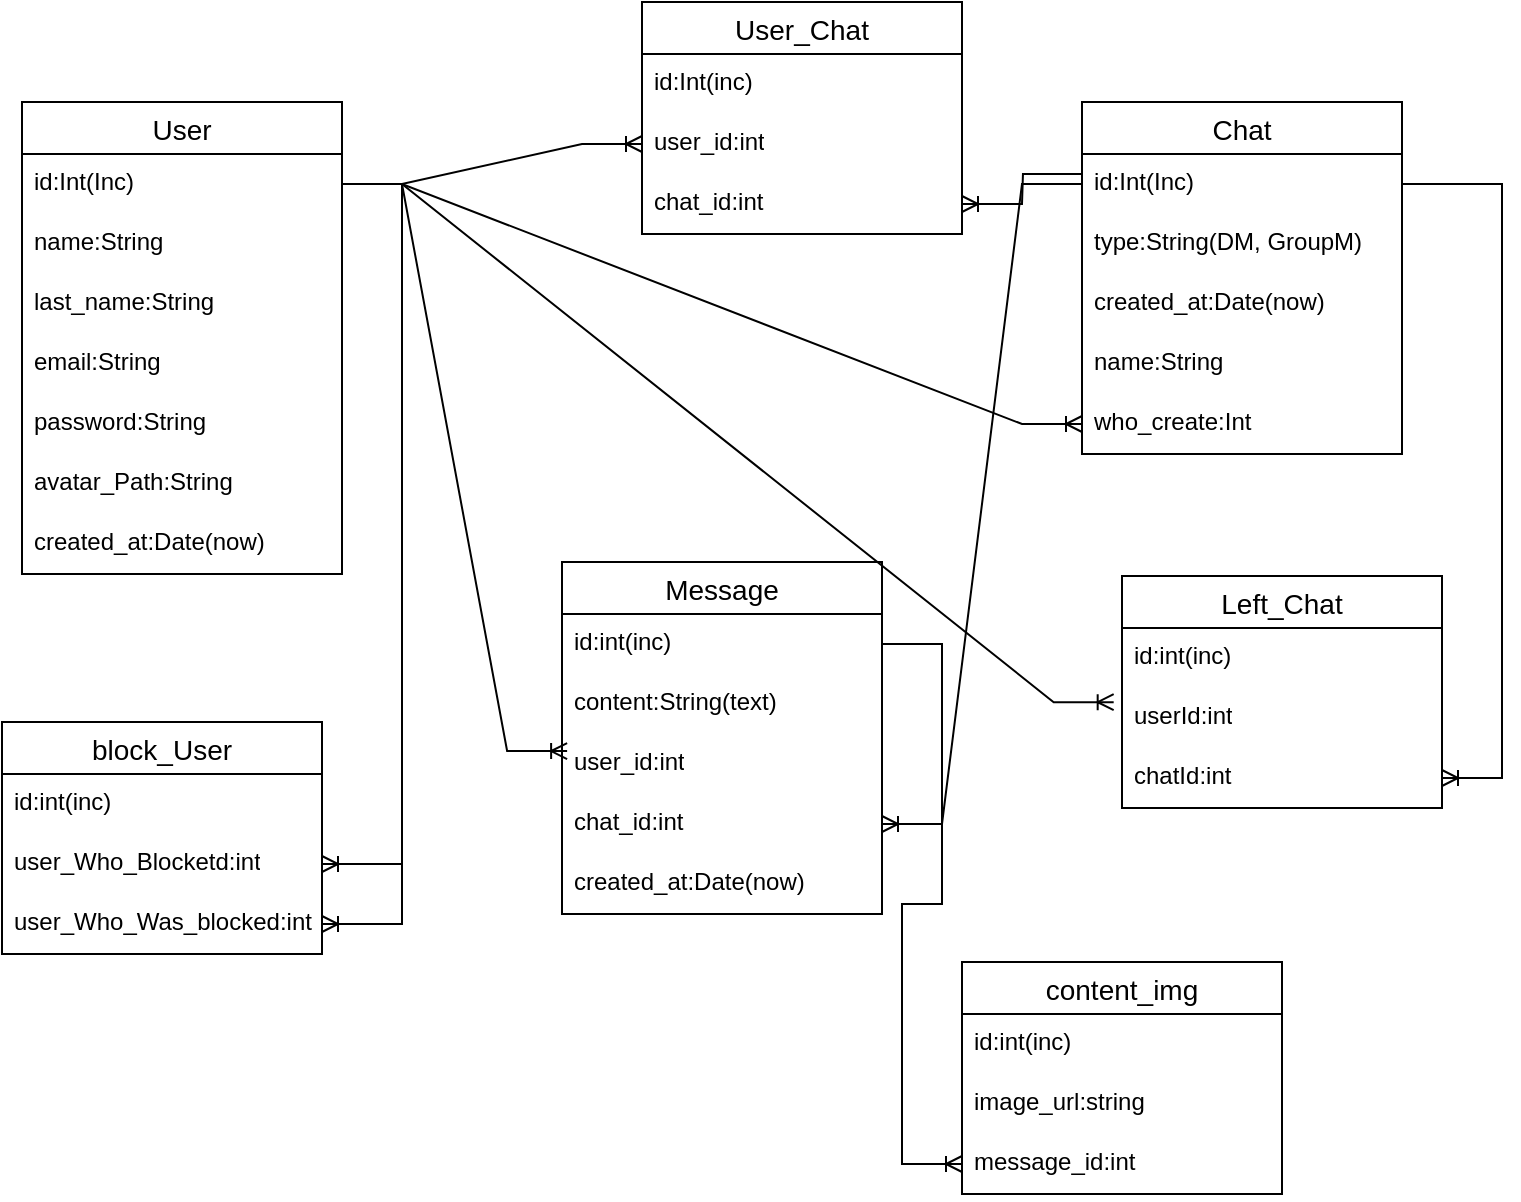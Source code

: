 <mxfile version="21.6.2" type="github">
  <diagram name="Страница 1" id="QmQG7__sX2fGGdicu--L">
    <mxGraphModel dx="864" dy="487" grid="1" gridSize="10" guides="1" tooltips="1" connect="1" arrows="1" fold="1" page="1" pageScale="1" pageWidth="827" pageHeight="1169" math="0" shadow="0">
      <root>
        <mxCell id="0" />
        <mxCell id="1" parent="0" />
        <mxCell id="xha6hpCwvMvkaGBKB4Dv-1" value="User" style="swimlane;fontStyle=0;childLayout=stackLayout;horizontal=1;startSize=26;horizontalStack=0;resizeParent=1;resizeParentMax=0;resizeLast=0;collapsible=1;marginBottom=0;align=center;fontSize=14;" parent="1" vertex="1">
          <mxGeometry x="40" y="200" width="160" height="236" as="geometry" />
        </mxCell>
        <mxCell id="xha6hpCwvMvkaGBKB4Dv-6" value="id:Int(Inc)" style="text;strokeColor=none;fillColor=none;spacingLeft=4;spacingRight=4;overflow=hidden;rotatable=0;points=[[0,0.5],[1,0.5]];portConstraint=eastwest;fontSize=12;whiteSpace=wrap;html=1;" parent="xha6hpCwvMvkaGBKB4Dv-1" vertex="1">
          <mxGeometry y="26" width="160" height="30" as="geometry" />
        </mxCell>
        <mxCell id="xha6hpCwvMvkaGBKB4Dv-2" value="name:String" style="text;strokeColor=none;fillColor=none;spacingLeft=4;spacingRight=4;overflow=hidden;rotatable=0;points=[[0,0.5],[1,0.5]];portConstraint=eastwest;fontSize=12;whiteSpace=wrap;html=1;" parent="xha6hpCwvMvkaGBKB4Dv-1" vertex="1">
          <mxGeometry y="56" width="160" height="30" as="geometry" />
        </mxCell>
        <mxCell id="xha6hpCwvMvkaGBKB4Dv-3" value="last_name:String" style="text;strokeColor=none;fillColor=none;spacingLeft=4;spacingRight=4;overflow=hidden;rotatable=0;points=[[0,0.5],[1,0.5]];portConstraint=eastwest;fontSize=12;whiteSpace=wrap;html=1;" parent="xha6hpCwvMvkaGBKB4Dv-1" vertex="1">
          <mxGeometry y="86" width="160" height="30" as="geometry" />
        </mxCell>
        <mxCell id="xha6hpCwvMvkaGBKB4Dv-4" value="email:String" style="text;strokeColor=none;fillColor=none;spacingLeft=4;spacingRight=4;overflow=hidden;rotatable=0;points=[[0,0.5],[1,0.5]];portConstraint=eastwest;fontSize=12;whiteSpace=wrap;html=1;" parent="xha6hpCwvMvkaGBKB4Dv-1" vertex="1">
          <mxGeometry y="116" width="160" height="30" as="geometry" />
        </mxCell>
        <mxCell id="xha6hpCwvMvkaGBKB4Dv-5" value="password:String" style="text;strokeColor=none;fillColor=none;spacingLeft=4;spacingRight=4;overflow=hidden;rotatable=0;points=[[0,0.5],[1,0.5]];portConstraint=eastwest;fontSize=12;whiteSpace=wrap;html=1;" parent="xha6hpCwvMvkaGBKB4Dv-1" vertex="1">
          <mxGeometry y="146" width="160" height="30" as="geometry" />
        </mxCell>
        <mxCell id="xha6hpCwvMvkaGBKB4Dv-44" value="avatar_Path:String" style="text;strokeColor=none;fillColor=none;spacingLeft=4;spacingRight=4;overflow=hidden;rotatable=0;points=[[0,0.5],[1,0.5]];portConstraint=eastwest;fontSize=12;whiteSpace=wrap;html=1;" parent="xha6hpCwvMvkaGBKB4Dv-1" vertex="1">
          <mxGeometry y="176" width="160" height="30" as="geometry" />
        </mxCell>
        <mxCell id="xha6hpCwvMvkaGBKB4Dv-24" value="created_at:Date(now)" style="text;strokeColor=none;fillColor=none;spacingLeft=4;spacingRight=4;overflow=hidden;rotatable=0;points=[[0,0.5],[1,0.5]];portConstraint=eastwest;fontSize=12;whiteSpace=wrap;html=1;" parent="xha6hpCwvMvkaGBKB4Dv-1" vertex="1">
          <mxGeometry y="206" width="160" height="30" as="geometry" />
        </mxCell>
        <mxCell id="xha6hpCwvMvkaGBKB4Dv-20" value="Chat" style="swimlane;fontStyle=0;childLayout=stackLayout;horizontal=1;startSize=26;horizontalStack=0;resizeParent=1;resizeParentMax=0;resizeLast=0;collapsible=1;marginBottom=0;align=center;fontSize=14;" parent="1" vertex="1">
          <mxGeometry x="570" y="200" width="160" height="176" as="geometry" />
        </mxCell>
        <mxCell id="xha6hpCwvMvkaGBKB4Dv-21" value="id:Int(Inc)" style="text;strokeColor=none;fillColor=none;spacingLeft=4;spacingRight=4;overflow=hidden;rotatable=0;points=[[0,0.5],[1,0.5]];portConstraint=eastwest;fontSize=12;whiteSpace=wrap;html=1;" parent="xha6hpCwvMvkaGBKB4Dv-20" vertex="1">
          <mxGeometry y="26" width="160" height="30" as="geometry" />
        </mxCell>
        <mxCell id="xha6hpCwvMvkaGBKB4Dv-23" value="type:String(DM, GroupM)" style="text;strokeColor=none;fillColor=none;spacingLeft=4;spacingRight=4;overflow=hidden;rotatable=0;points=[[0,0.5],[1,0.5]];portConstraint=eastwest;fontSize=12;whiteSpace=wrap;html=1;" parent="xha6hpCwvMvkaGBKB4Dv-20" vertex="1">
          <mxGeometry y="56" width="160" height="30" as="geometry" />
        </mxCell>
        <mxCell id="xha6hpCwvMvkaGBKB4Dv-22" value="created_at:Date(now)" style="text;strokeColor=none;fillColor=none;spacingLeft=4;spacingRight=4;overflow=hidden;rotatable=0;points=[[0,0.5],[1,0.5]];portConstraint=eastwest;fontSize=12;whiteSpace=wrap;html=1;" parent="xha6hpCwvMvkaGBKB4Dv-20" vertex="1">
          <mxGeometry y="86" width="160" height="30" as="geometry" />
        </mxCell>
        <mxCell id="vWN8GuWYkMTMj4odPVMs-17" value="name:String" style="text;strokeColor=none;fillColor=none;spacingLeft=4;spacingRight=4;overflow=hidden;rotatable=0;points=[[0,0.5],[1,0.5]];portConstraint=eastwest;fontSize=12;whiteSpace=wrap;html=1;" vertex="1" parent="xha6hpCwvMvkaGBKB4Dv-20">
          <mxGeometry y="116" width="160" height="30" as="geometry" />
        </mxCell>
        <mxCell id="vWN8GuWYkMTMj4odPVMs-18" value="who_create:Int" style="text;strokeColor=none;fillColor=none;spacingLeft=4;spacingRight=4;overflow=hidden;rotatable=0;points=[[0,0.5],[1,0.5]];portConstraint=eastwest;fontSize=12;whiteSpace=wrap;html=1;" vertex="1" parent="xha6hpCwvMvkaGBKB4Dv-20">
          <mxGeometry y="146" width="160" height="30" as="geometry" />
        </mxCell>
        <mxCell id="xha6hpCwvMvkaGBKB4Dv-30" value="User_Chat" style="swimlane;fontStyle=0;childLayout=stackLayout;horizontal=1;startSize=26;horizontalStack=0;resizeParent=1;resizeParentMax=0;resizeLast=0;collapsible=1;marginBottom=0;align=center;fontSize=14;" parent="1" vertex="1">
          <mxGeometry x="350" y="150" width="160" height="116" as="geometry" />
        </mxCell>
        <mxCell id="xha6hpCwvMvkaGBKB4Dv-31" value="id:Int(inc)" style="text;strokeColor=none;fillColor=none;spacingLeft=4;spacingRight=4;overflow=hidden;rotatable=0;points=[[0,0.5],[1,0.5]];portConstraint=eastwest;fontSize=12;whiteSpace=wrap;html=1;" parent="xha6hpCwvMvkaGBKB4Dv-30" vertex="1">
          <mxGeometry y="26" width="160" height="30" as="geometry" />
        </mxCell>
        <mxCell id="xha6hpCwvMvkaGBKB4Dv-32" value="user_id:int" style="text;strokeColor=none;fillColor=none;spacingLeft=4;spacingRight=4;overflow=hidden;rotatable=0;points=[[0,0.5],[1,0.5]];portConstraint=eastwest;fontSize=12;whiteSpace=wrap;html=1;" parent="xha6hpCwvMvkaGBKB4Dv-30" vertex="1">
          <mxGeometry y="56" width="160" height="30" as="geometry" />
        </mxCell>
        <mxCell id="xha6hpCwvMvkaGBKB4Dv-33" value="chat_id:int" style="text;strokeColor=none;fillColor=none;spacingLeft=4;spacingRight=4;overflow=hidden;rotatable=0;points=[[0,0.5],[1,0.5]];portConstraint=eastwest;fontSize=12;whiteSpace=wrap;html=1;" parent="xha6hpCwvMvkaGBKB4Dv-30" vertex="1">
          <mxGeometry y="86" width="160" height="30" as="geometry" />
        </mxCell>
        <mxCell id="xha6hpCwvMvkaGBKB4Dv-34" value="" style="edgeStyle=entityRelationEdgeStyle;fontSize=12;html=1;endArrow=ERoneToMany;rounded=0;entryX=0;entryY=0.5;entryDx=0;entryDy=0;" parent="1" source="xha6hpCwvMvkaGBKB4Dv-6" target="xha6hpCwvMvkaGBKB4Dv-32" edge="1">
          <mxGeometry width="100" height="100" relative="1" as="geometry">
            <mxPoint x="240" y="490" as="sourcePoint" />
            <mxPoint x="340" y="390" as="targetPoint" />
          </mxGeometry>
        </mxCell>
        <mxCell id="xha6hpCwvMvkaGBKB4Dv-35" value="" style="edgeStyle=entityRelationEdgeStyle;fontSize=12;html=1;endArrow=ERoneToMany;rounded=0;exitX=0.003;exitY=0.335;exitDx=0;exitDy=0;exitPerimeter=0;" parent="1" source="xha6hpCwvMvkaGBKB4Dv-21" target="xha6hpCwvMvkaGBKB4Dv-33" edge="1">
          <mxGeometry width="100" height="100" relative="1" as="geometry">
            <mxPoint x="440" y="460" as="sourcePoint" />
            <mxPoint x="540" y="360" as="targetPoint" />
          </mxGeometry>
        </mxCell>
        <mxCell id="xha6hpCwvMvkaGBKB4Dv-36" value="Message" style="swimlane;fontStyle=0;childLayout=stackLayout;horizontal=1;startSize=26;horizontalStack=0;resizeParent=1;resizeParentMax=0;resizeLast=0;collapsible=1;marginBottom=0;align=center;fontSize=14;" parent="1" vertex="1">
          <mxGeometry x="310" y="430" width="160" height="176" as="geometry" />
        </mxCell>
        <mxCell id="xha6hpCwvMvkaGBKB4Dv-37" value="id:int(inc)" style="text;strokeColor=none;fillColor=none;spacingLeft=4;spacingRight=4;overflow=hidden;rotatable=0;points=[[0,0.5],[1,0.5]];portConstraint=eastwest;fontSize=12;whiteSpace=wrap;html=1;" parent="xha6hpCwvMvkaGBKB4Dv-36" vertex="1">
          <mxGeometry y="26" width="160" height="30" as="geometry" />
        </mxCell>
        <mxCell id="xha6hpCwvMvkaGBKB4Dv-38" value="content:String(text)" style="text;strokeColor=none;fillColor=none;spacingLeft=4;spacingRight=4;overflow=hidden;rotatable=0;points=[[0,0.5],[1,0.5]];portConstraint=eastwest;fontSize=12;whiteSpace=wrap;html=1;" parent="xha6hpCwvMvkaGBKB4Dv-36" vertex="1">
          <mxGeometry y="56" width="160" height="30" as="geometry" />
        </mxCell>
        <mxCell id="xha6hpCwvMvkaGBKB4Dv-39" value="user_id:int" style="text;strokeColor=none;fillColor=none;spacingLeft=4;spacingRight=4;overflow=hidden;rotatable=0;points=[[0,0.5],[1,0.5]];portConstraint=eastwest;fontSize=12;whiteSpace=wrap;html=1;" parent="xha6hpCwvMvkaGBKB4Dv-36" vertex="1">
          <mxGeometry y="86" width="160" height="30" as="geometry" />
        </mxCell>
        <mxCell id="xha6hpCwvMvkaGBKB4Dv-41" value="chat_id:int" style="text;strokeColor=none;fillColor=none;spacingLeft=4;spacingRight=4;overflow=hidden;rotatable=0;points=[[0,0.5],[1,0.5]];portConstraint=eastwest;fontSize=12;whiteSpace=wrap;html=1;" parent="xha6hpCwvMvkaGBKB4Dv-36" vertex="1">
          <mxGeometry y="116" width="160" height="30" as="geometry" />
        </mxCell>
        <mxCell id="xha6hpCwvMvkaGBKB4Dv-40" value="created_at:Date(now)" style="text;strokeColor=none;fillColor=none;spacingLeft=4;spacingRight=4;overflow=hidden;rotatable=0;points=[[0,0.5],[1,0.5]];portConstraint=eastwest;fontSize=12;whiteSpace=wrap;html=1;" parent="xha6hpCwvMvkaGBKB4Dv-36" vertex="1">
          <mxGeometry y="146" width="160" height="30" as="geometry" />
        </mxCell>
        <mxCell id="xha6hpCwvMvkaGBKB4Dv-42" value="" style="edgeStyle=entityRelationEdgeStyle;fontSize=12;html=1;endArrow=ERoneToMany;rounded=0;entryX=0.016;entryY=0.284;entryDx=0;entryDy=0;entryPerimeter=0;" parent="1" source="xha6hpCwvMvkaGBKB4Dv-6" target="xha6hpCwvMvkaGBKB4Dv-39" edge="1">
          <mxGeometry width="100" height="100" relative="1" as="geometry">
            <mxPoint x="100" y="560" as="sourcePoint" />
            <mxPoint x="200" y="460" as="targetPoint" />
          </mxGeometry>
        </mxCell>
        <mxCell id="xha6hpCwvMvkaGBKB4Dv-43" value="" style="edgeStyle=entityRelationEdgeStyle;fontSize=12;html=1;endArrow=ERoneToMany;rounded=0;" parent="1" source="xha6hpCwvMvkaGBKB4Dv-21" target="xha6hpCwvMvkaGBKB4Dv-41" edge="1">
          <mxGeometry width="100" height="100" relative="1" as="geometry">
            <mxPoint x="500" y="560" as="sourcePoint" />
            <mxPoint x="600" y="460" as="targetPoint" />
          </mxGeometry>
        </mxCell>
        <mxCell id="vWN8GuWYkMTMj4odPVMs-2" value="block_User" style="swimlane;fontStyle=0;childLayout=stackLayout;horizontal=1;startSize=26;horizontalStack=0;resizeParent=1;resizeParentMax=0;resizeLast=0;collapsible=1;marginBottom=0;align=center;fontSize=14;" vertex="1" parent="1">
          <mxGeometry x="30" y="510" width="160" height="116" as="geometry" />
        </mxCell>
        <mxCell id="vWN8GuWYkMTMj4odPVMs-3" value="id:int(inc)" style="text;strokeColor=none;fillColor=none;spacingLeft=4;spacingRight=4;overflow=hidden;rotatable=0;points=[[0,0.5],[1,0.5]];portConstraint=eastwest;fontSize=12;whiteSpace=wrap;html=1;" vertex="1" parent="vWN8GuWYkMTMj4odPVMs-2">
          <mxGeometry y="26" width="160" height="30" as="geometry" />
        </mxCell>
        <mxCell id="vWN8GuWYkMTMj4odPVMs-4" value="user_Who_Blocketd:int" style="text;strokeColor=none;fillColor=none;spacingLeft=4;spacingRight=4;overflow=hidden;rotatable=0;points=[[0,0.5],[1,0.5]];portConstraint=eastwest;fontSize=12;whiteSpace=wrap;html=1;" vertex="1" parent="vWN8GuWYkMTMj4odPVMs-2">
          <mxGeometry y="56" width="160" height="30" as="geometry" />
        </mxCell>
        <mxCell id="vWN8GuWYkMTMj4odPVMs-5" value="user_Who_Was_blocked:int&lt;br&gt;" style="text;strokeColor=none;fillColor=none;spacingLeft=4;spacingRight=4;overflow=hidden;rotatable=0;points=[[0,0.5],[1,0.5]];portConstraint=eastwest;fontSize=12;whiteSpace=wrap;html=1;" vertex="1" parent="vWN8GuWYkMTMj4odPVMs-2">
          <mxGeometry y="86" width="160" height="30" as="geometry" />
        </mxCell>
        <mxCell id="vWN8GuWYkMTMj4odPVMs-10" value="" style="edgeStyle=entityRelationEdgeStyle;fontSize=12;html=1;endArrow=ERoneToMany;rounded=0;" edge="1" parent="1" source="xha6hpCwvMvkaGBKB4Dv-6" target="vWN8GuWYkMTMj4odPVMs-4">
          <mxGeometry width="100" height="100" relative="1" as="geometry">
            <mxPoint x="-20" y="240" as="sourcePoint" />
            <mxPoint x="-10" y="571" as="targetPoint" />
            <Array as="points">
              <mxPoint x="-120" y="500" />
              <mxPoint x="-30" y="400" />
              <mxPoint x="10" y="400" />
              <mxPoint x="-30" y="330" />
              <mxPoint x="-50" y="370" />
              <mxPoint x="-10" y="540" />
              <mxPoint x="100" y="550" />
              <mxPoint x="-20" y="570" />
            </Array>
          </mxGeometry>
        </mxCell>
        <mxCell id="vWN8GuWYkMTMj4odPVMs-9" value="" style="edgeStyle=entityRelationEdgeStyle;fontSize=12;html=1;endArrow=ERoneToMany;rounded=0;" edge="1" parent="1" source="xha6hpCwvMvkaGBKB4Dv-6" target="vWN8GuWYkMTMj4odPVMs-5">
          <mxGeometry width="100" height="100" relative="1" as="geometry">
            <mxPoint x="-20" y="700" as="sourcePoint" />
            <mxPoint x="80" y="600" as="targetPoint" />
          </mxGeometry>
        </mxCell>
        <mxCell id="vWN8GuWYkMTMj4odPVMs-11" value="Left_Chat" style="swimlane;fontStyle=0;childLayout=stackLayout;horizontal=1;startSize=26;horizontalStack=0;resizeParent=1;resizeParentMax=0;resizeLast=0;collapsible=1;marginBottom=0;align=center;fontSize=14;" vertex="1" parent="1">
          <mxGeometry x="590" y="437" width="160" height="116" as="geometry" />
        </mxCell>
        <mxCell id="vWN8GuWYkMTMj4odPVMs-12" value="id:int(inc)" style="text;strokeColor=none;fillColor=none;spacingLeft=4;spacingRight=4;overflow=hidden;rotatable=0;points=[[0,0.5],[1,0.5]];portConstraint=eastwest;fontSize=12;whiteSpace=wrap;html=1;" vertex="1" parent="vWN8GuWYkMTMj4odPVMs-11">
          <mxGeometry y="26" width="160" height="30" as="geometry" />
        </mxCell>
        <mxCell id="vWN8GuWYkMTMj4odPVMs-13" value="userId:int" style="text;strokeColor=none;fillColor=none;spacingLeft=4;spacingRight=4;overflow=hidden;rotatable=0;points=[[0,0.5],[1,0.5]];portConstraint=eastwest;fontSize=12;whiteSpace=wrap;html=1;" vertex="1" parent="vWN8GuWYkMTMj4odPVMs-11">
          <mxGeometry y="56" width="160" height="30" as="geometry" />
        </mxCell>
        <mxCell id="vWN8GuWYkMTMj4odPVMs-14" value="chatId:int" style="text;strokeColor=none;fillColor=none;spacingLeft=4;spacingRight=4;overflow=hidden;rotatable=0;points=[[0,0.5],[1,0.5]];portConstraint=eastwest;fontSize=12;whiteSpace=wrap;html=1;" vertex="1" parent="vWN8GuWYkMTMj4odPVMs-11">
          <mxGeometry y="86" width="160" height="30" as="geometry" />
        </mxCell>
        <mxCell id="vWN8GuWYkMTMj4odPVMs-15" value="" style="edgeStyle=entityRelationEdgeStyle;fontSize=12;html=1;endArrow=ERoneToMany;rounded=0;entryX=-0.026;entryY=0.237;entryDx=0;entryDy=0;entryPerimeter=0;" edge="1" parent="1" source="xha6hpCwvMvkaGBKB4Dv-6" target="vWN8GuWYkMTMj4odPVMs-13">
          <mxGeometry width="100" height="100" relative="1" as="geometry">
            <mxPoint x="500" y="470" as="sourcePoint" />
            <mxPoint x="600" y="370" as="targetPoint" />
          </mxGeometry>
        </mxCell>
        <mxCell id="vWN8GuWYkMTMj4odPVMs-16" value="" style="edgeStyle=entityRelationEdgeStyle;fontSize=12;html=1;endArrow=ERoneToMany;rounded=0;exitX=1;exitY=0.5;exitDx=0;exitDy=0;" edge="1" parent="1" source="xha6hpCwvMvkaGBKB4Dv-21" target="vWN8GuWYkMTMj4odPVMs-14">
          <mxGeometry width="100" height="100" relative="1" as="geometry">
            <mxPoint x="390" y="750" as="sourcePoint" />
            <mxPoint x="490" y="650" as="targetPoint" />
          </mxGeometry>
        </mxCell>
        <mxCell id="vWN8GuWYkMTMj4odPVMs-19" value="" style="edgeStyle=entityRelationEdgeStyle;fontSize=12;html=1;endArrow=ERoneToMany;rounded=0;" edge="1" parent="1" source="xha6hpCwvMvkaGBKB4Dv-6" target="vWN8GuWYkMTMj4odPVMs-18">
          <mxGeometry width="100" height="100" relative="1" as="geometry">
            <mxPoint x="440" y="460" as="sourcePoint" />
            <mxPoint x="540" y="360" as="targetPoint" />
            <Array as="points">
              <mxPoint x="590" y="360" />
            </Array>
          </mxGeometry>
        </mxCell>
        <mxCell id="vWN8GuWYkMTMj4odPVMs-20" value="content_img" style="swimlane;fontStyle=0;childLayout=stackLayout;horizontal=1;startSize=26;horizontalStack=0;resizeParent=1;resizeParentMax=0;resizeLast=0;collapsible=1;marginBottom=0;align=center;fontSize=14;" vertex="1" parent="1">
          <mxGeometry x="510" y="630" width="160" height="116" as="geometry" />
        </mxCell>
        <mxCell id="vWN8GuWYkMTMj4odPVMs-21" value="id:int(inc)" style="text;strokeColor=none;fillColor=none;spacingLeft=4;spacingRight=4;overflow=hidden;rotatable=0;points=[[0,0.5],[1,0.5]];portConstraint=eastwest;fontSize=12;whiteSpace=wrap;html=1;" vertex="1" parent="vWN8GuWYkMTMj4odPVMs-20">
          <mxGeometry y="26" width="160" height="30" as="geometry" />
        </mxCell>
        <mxCell id="vWN8GuWYkMTMj4odPVMs-22" value="image_url:string" style="text;strokeColor=none;fillColor=none;spacingLeft=4;spacingRight=4;overflow=hidden;rotatable=0;points=[[0,0.5],[1,0.5]];portConstraint=eastwest;fontSize=12;whiteSpace=wrap;html=1;" vertex="1" parent="vWN8GuWYkMTMj4odPVMs-20">
          <mxGeometry y="56" width="160" height="30" as="geometry" />
        </mxCell>
        <mxCell id="vWN8GuWYkMTMj4odPVMs-23" value="message_id:int" style="text;strokeColor=none;fillColor=none;spacingLeft=4;spacingRight=4;overflow=hidden;rotatable=0;points=[[0,0.5],[1,0.5]];portConstraint=eastwest;fontSize=12;whiteSpace=wrap;html=1;" vertex="1" parent="vWN8GuWYkMTMj4odPVMs-20">
          <mxGeometry y="86" width="160" height="30" as="geometry" />
        </mxCell>
        <mxCell id="vWN8GuWYkMTMj4odPVMs-24" value="" style="edgeStyle=entityRelationEdgeStyle;fontSize=12;html=1;endArrow=ERoneToMany;rounded=0;exitX=1;exitY=0.5;exitDx=0;exitDy=0;" edge="1" parent="1" source="xha6hpCwvMvkaGBKB4Dv-37" target="vWN8GuWYkMTMj4odPVMs-23">
          <mxGeometry width="100" height="100" relative="1" as="geometry">
            <mxPoint x="340" y="810" as="sourcePoint" />
            <mxPoint x="440" y="710" as="targetPoint" />
          </mxGeometry>
        </mxCell>
      </root>
    </mxGraphModel>
  </diagram>
</mxfile>
